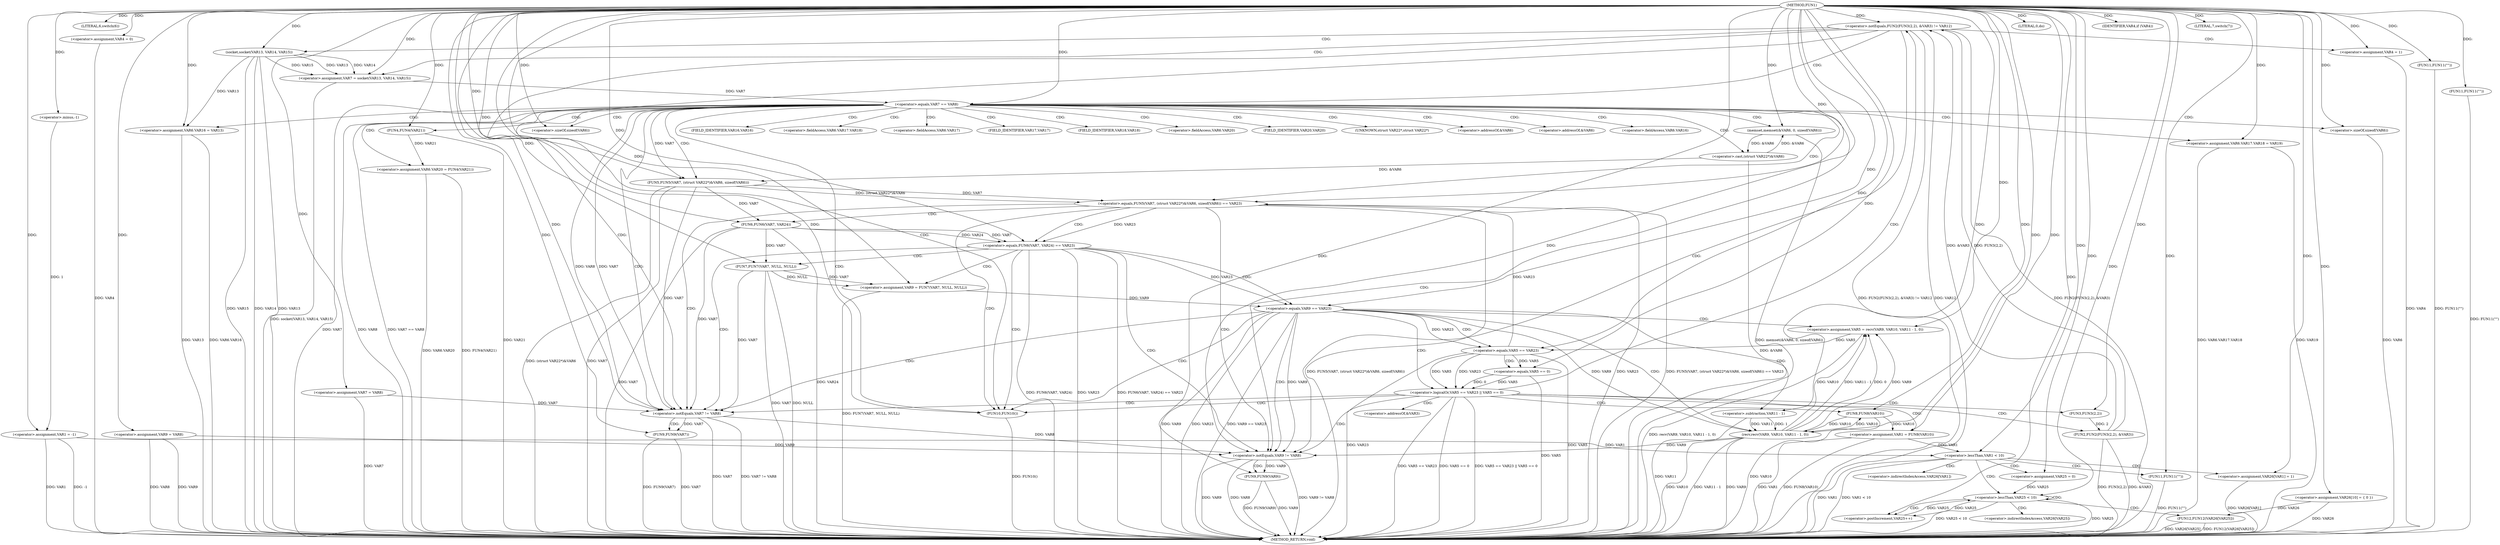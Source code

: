 digraph FUN1 {  
"1000100" [label = "(METHOD,FUN1)" ]
"1000302" [label = "(METHOD_RETURN,void)" ]
"1000103" [label = "(<operator>.assignment,VAR1 = -1)" ]
"1000105" [label = "(<operator>.minus,-1)" ]
"1000108" [label = "(LITERAL,6,switch(6))" ]
"1000114" [label = "(<operator>.assignment,VAR4 = 0)" ]
"1000120" [label = "(<operator>.assignment,VAR7 = VAR8)" ]
"1000124" [label = "(<operator>.assignment,VAR9 = VAR8)" ]
"1000131" [label = "(<operator>.notEquals,FUN2(FUN3(2,2), &VAR3) != VAR12)" ]
"1000132" [label = "(FUN2,FUN2(FUN3(2,2), &VAR3))" ]
"1000133" [label = "(FUN3,FUN3(2,2))" ]
"1000141" [label = "(<operator>.assignment,VAR4 = 1)" ]
"1000144" [label = "(<operator>.assignment,VAR7 = socket(VAR13, VAR14, VAR15))" ]
"1000146" [label = "(socket,socket(VAR13, VAR14, VAR15))" ]
"1000151" [label = "(<operator>.equals,VAR7 == VAR8)" ]
"1000156" [label = "(memset,memset(&VAR6, 0, sizeof(VAR6)))" ]
"1000160" [label = "(<operator>.sizeOf,sizeof(VAR6))" ]
"1000162" [label = "(<operator>.assignment,VAR6.VAR16 = VAR13)" ]
"1000167" [label = "(<operator>.assignment,VAR6.VAR17.VAR18 = VAR19)" ]
"1000174" [label = "(<operator>.assignment,VAR6.VAR20 = FUN4(VAR21))" ]
"1000178" [label = "(FUN4,FUN4(VAR21))" ]
"1000181" [label = "(<operator>.equals,FUN5(VAR7, (struct VAR22*)&VAR6, sizeof(VAR6)) == VAR23)" ]
"1000182" [label = "(FUN5,FUN5(VAR7, (struct VAR22*)&VAR6, sizeof(VAR6)))" ]
"1000184" [label = "(<operator>.cast,(struct VAR22*)&VAR6)" ]
"1000188" [label = "(<operator>.sizeOf,sizeof(VAR6))" ]
"1000194" [label = "(<operator>.equals,FUN6(VAR7, VAR24) == VAR23)" ]
"1000195" [label = "(FUN6,FUN6(VAR7, VAR24))" ]
"1000201" [label = "(<operator>.assignment,VAR9 = FUN7(VAR7, NULL, NULL))" ]
"1000203" [label = "(FUN7,FUN7(VAR7, NULL, NULL))" ]
"1000208" [label = "(<operator>.equals,VAR9 == VAR23)" ]
"1000213" [label = "(<operator>.assignment,VAR5 = recv(VAR9, VAR10, VAR11 - 1, 0))" ]
"1000215" [label = "(recv,recv(VAR9, VAR10, VAR11 - 1, 0))" ]
"1000218" [label = "(<operator>.subtraction,VAR11 - 1)" ]
"1000223" [label = "(<operator>.logicalOr,VAR5 == VAR23 || VAR5 == 0)" ]
"1000224" [label = "(<operator>.equals,VAR5 == VAR23)" ]
"1000227" [label = "(<operator>.equals,VAR5 == 0)" ]
"1000232" [label = "(<operator>.assignment,VAR1 = FUN8(VAR10))" ]
"1000234" [label = "(FUN8,FUN8(VAR10))" ]
"1000236" [label = "(LITERAL,0,do)" ]
"1000238" [label = "(<operator>.notEquals,VAR7 != VAR8)" ]
"1000242" [label = "(FUN9,FUN9(VAR7))" ]
"1000245" [label = "(<operator>.notEquals,VAR9 != VAR8)" ]
"1000249" [label = "(FUN9,FUN9(VAR9))" ]
"1000252" [label = "(IDENTIFIER,VAR4,if (VAR4))" ]
"1000254" [label = "(FUN10,FUN10())" ]
"1000257" [label = "(FUN11,FUN11(\"\"))" ]
"1000261" [label = "(LITERAL,7,switch(7))" ]
"1000267" [label = "(<operator>.assignment,VAR26[10] = { 0 })" ]
"1000270" [label = "(<operator>.lessThan,VAR1 < 10)" ]
"1000274" [label = "(<operator>.assignment,VAR26[VAR1] = 1)" ]
"1000280" [label = "(<operator>.assignment,VAR25 = 0)" ]
"1000283" [label = "(<operator>.lessThan,VAR25 < 10)" ]
"1000286" [label = "(<operator>.postIncrement,VAR25++)" ]
"1000289" [label = "(FUN12,FUN12(VAR26[VAR25]))" ]
"1000295" [label = "(FUN11,FUN11(\"\"))" ]
"1000299" [label = "(FUN11,FUN11(\"\"))" ]
"1000136" [label = "(<operator>.addressOf,&VAR3)" ]
"1000157" [label = "(<operator>.addressOf,&VAR6)" ]
"1000163" [label = "(<operator>.fieldAccess,VAR6.VAR16)" ]
"1000165" [label = "(FIELD_IDENTIFIER,VAR16,VAR16)" ]
"1000168" [label = "(<operator>.fieldAccess,VAR6.VAR17.VAR18)" ]
"1000169" [label = "(<operator>.fieldAccess,VAR6.VAR17)" ]
"1000171" [label = "(FIELD_IDENTIFIER,VAR17,VAR17)" ]
"1000172" [label = "(FIELD_IDENTIFIER,VAR18,VAR18)" ]
"1000175" [label = "(<operator>.fieldAccess,VAR6.VAR20)" ]
"1000177" [label = "(FIELD_IDENTIFIER,VAR20,VAR20)" ]
"1000185" [label = "(UNKNOWN,struct VAR22*,struct VAR22*)" ]
"1000186" [label = "(<operator>.addressOf,&VAR6)" ]
"1000275" [label = "(<operator>.indirectIndexAccess,VAR26[VAR1])" ]
"1000290" [label = "(<operator>.indirectIndexAccess,VAR26[VAR25])" ]
  "1000215" -> "1000302"  [ label = "DDG: VAR9"] 
  "1000181" -> "1000302"  [ label = "DDG: FUN5(VAR7, (struct VAR22*)&VAR6, sizeof(VAR6)) == VAR23"] 
  "1000151" -> "1000302"  [ label = "DDG: VAR8"] 
  "1000132" -> "1000302"  [ label = "DDG: FUN3(2,2)"] 
  "1000181" -> "1000302"  [ label = "DDG: FUN5(VAR7, (struct VAR22*)&VAR6, sizeof(VAR6))"] 
  "1000174" -> "1000302"  [ label = "DDG: FUN4(VAR21)"] 
  "1000167" -> "1000302"  [ label = "DDG: VAR6.VAR17.VAR18"] 
  "1000184" -> "1000302"  [ label = "DDG: &VAR6"] 
  "1000124" -> "1000302"  [ label = "DDG: VAR8"] 
  "1000141" -> "1000302"  [ label = "DDG: VAR4"] 
  "1000224" -> "1000302"  [ label = "DDG: VAR5"] 
  "1000124" -> "1000302"  [ label = "DDG: VAR9"] 
  "1000194" -> "1000302"  [ label = "DDG: FUN6(VAR7, VAR24) == VAR23"] 
  "1000223" -> "1000302"  [ label = "DDG: VAR5 == 0"] 
  "1000223" -> "1000302"  [ label = "DDG: VAR5 == VAR23 || VAR5 == 0"] 
  "1000208" -> "1000302"  [ label = "DDG: VAR9"] 
  "1000283" -> "1000302"  [ label = "DDG: VAR25"] 
  "1000208" -> "1000302"  [ label = "DDG: VAR23"] 
  "1000151" -> "1000302"  [ label = "DDG: VAR7 == VAR8"] 
  "1000232" -> "1000302"  [ label = "DDG: VAR1"] 
  "1000238" -> "1000302"  [ label = "DDG: VAR7"] 
  "1000274" -> "1000302"  [ label = "DDG: VAR26[VAR1]"] 
  "1000289" -> "1000302"  [ label = "DDG: VAR26[VAR25]"] 
  "1000234" -> "1000302"  [ label = "DDG: VAR10"] 
  "1000181" -> "1000302"  [ label = "DDG: VAR23"] 
  "1000178" -> "1000302"  [ label = "DDG: VAR21"] 
  "1000103" -> "1000302"  [ label = "DDG: VAR1"] 
  "1000103" -> "1000302"  [ label = "DDG: -1"] 
  "1000224" -> "1000302"  [ label = "DDG: VAR23"] 
  "1000299" -> "1000302"  [ label = "DDG: FUN11(\"\")"] 
  "1000218" -> "1000302"  [ label = "DDG: VAR11"] 
  "1000215" -> "1000302"  [ label = "DDG: VAR10"] 
  "1000227" -> "1000302"  [ label = "DDG: VAR5"] 
  "1000254" -> "1000302"  [ label = "DDG: FUN10()"] 
  "1000188" -> "1000302"  [ label = "DDG: VAR6"] 
  "1000238" -> "1000302"  [ label = "DDG: VAR7 != VAR8"] 
  "1000203" -> "1000302"  [ label = "DDG: NULL"] 
  "1000131" -> "1000302"  [ label = "DDG: FUN2(FUN3(2,2), &VAR3)"] 
  "1000162" -> "1000302"  [ label = "DDG: VAR13"] 
  "1000194" -> "1000302"  [ label = "DDG: FUN6(VAR7, VAR24)"] 
  "1000182" -> "1000302"  [ label = "DDG: (struct VAR22*)&VAR6"] 
  "1000151" -> "1000302"  [ label = "DDG: VAR7"] 
  "1000267" -> "1000302"  [ label = "DDG: VAR26"] 
  "1000289" -> "1000302"  [ label = "DDG: FUN12(VAR26[VAR25])"] 
  "1000120" -> "1000302"  [ label = "DDG: VAR7"] 
  "1000215" -> "1000302"  [ label = "DDG: VAR11 - 1"] 
  "1000201" -> "1000302"  [ label = "DDG: FUN7(VAR7, NULL, NULL)"] 
  "1000114" -> "1000302"  [ label = "DDG: VAR4"] 
  "1000208" -> "1000302"  [ label = "DDG: VAR9 == VAR23"] 
  "1000146" -> "1000302"  [ label = "DDG: VAR15"] 
  "1000146" -> "1000302"  [ label = "DDG: VAR14"] 
  "1000295" -> "1000302"  [ label = "DDG: FUN11(\"\")"] 
  "1000195" -> "1000302"  [ label = "DDG: VAR24"] 
  "1000167" -> "1000302"  [ label = "DDG: VAR19"] 
  "1000232" -> "1000302"  [ label = "DDG: FUN8(VAR10)"] 
  "1000132" -> "1000302"  [ label = "DDG: &VAR3"] 
  "1000242" -> "1000302"  [ label = "DDG: FUN9(VAR7)"] 
  "1000213" -> "1000302"  [ label = "DDG: recv(VAR9, VAR10, VAR11 - 1, 0)"] 
  "1000270" -> "1000302"  [ label = "DDG: VAR1 < 10"] 
  "1000257" -> "1000302"  [ label = "DDG: FUN11(\"\")"] 
  "1000156" -> "1000302"  [ label = "DDG: memset(&VAR6, 0, sizeof(VAR6))"] 
  "1000249" -> "1000302"  [ label = "DDG: VAR9"] 
  "1000131" -> "1000302"  [ label = "DDG: VAR12"] 
  "1000245" -> "1000302"  [ label = "DDG: VAR9 != VAR8"] 
  "1000162" -> "1000302"  [ label = "DDG: VAR6.VAR16"] 
  "1000195" -> "1000302"  [ label = "DDG: VAR7"] 
  "1000245" -> "1000302"  [ label = "DDG: VAR9"] 
  "1000283" -> "1000302"  [ label = "DDG: VAR25 < 10"] 
  "1000144" -> "1000302"  [ label = "DDG: socket(VAR13, VAR14, VAR15)"] 
  "1000146" -> "1000302"  [ label = "DDG: VAR13"] 
  "1000270" -> "1000302"  [ label = "DDG: VAR1"] 
  "1000182" -> "1000302"  [ label = "DDG: VAR7"] 
  "1000242" -> "1000302"  [ label = "DDG: VAR7"] 
  "1000174" -> "1000302"  [ label = "DDG: VAR6.VAR20"] 
  "1000245" -> "1000302"  [ label = "DDG: VAR8"] 
  "1000249" -> "1000302"  [ label = "DDG: FUN9(VAR9)"] 
  "1000223" -> "1000302"  [ label = "DDG: VAR5 == VAR23"] 
  "1000131" -> "1000302"  [ label = "DDG: FUN2(FUN3(2,2), &VAR3) != VAR12"] 
  "1000203" -> "1000302"  [ label = "DDG: VAR7"] 
  "1000194" -> "1000302"  [ label = "DDG: VAR23"] 
  "1000105" -> "1000103"  [ label = "DDG: 1"] 
  "1000100" -> "1000103"  [ label = "DDG: "] 
  "1000100" -> "1000105"  [ label = "DDG: "] 
  "1000100" -> "1000108"  [ label = "DDG: "] 
  "1000100" -> "1000114"  [ label = "DDG: "] 
  "1000100" -> "1000120"  [ label = "DDG: "] 
  "1000100" -> "1000124"  [ label = "DDG: "] 
  "1000132" -> "1000131"  [ label = "DDG: FUN3(2,2)"] 
  "1000132" -> "1000131"  [ label = "DDG: &VAR3"] 
  "1000133" -> "1000132"  [ label = "DDG: 2"] 
  "1000100" -> "1000133"  [ label = "DDG: "] 
  "1000100" -> "1000131"  [ label = "DDG: "] 
  "1000100" -> "1000141"  [ label = "DDG: "] 
  "1000146" -> "1000144"  [ label = "DDG: VAR13"] 
  "1000146" -> "1000144"  [ label = "DDG: VAR14"] 
  "1000146" -> "1000144"  [ label = "DDG: VAR15"] 
  "1000100" -> "1000144"  [ label = "DDG: "] 
  "1000100" -> "1000146"  [ label = "DDG: "] 
  "1000144" -> "1000151"  [ label = "DDG: VAR7"] 
  "1000100" -> "1000151"  [ label = "DDG: "] 
  "1000184" -> "1000156"  [ label = "DDG: &VAR6"] 
  "1000100" -> "1000156"  [ label = "DDG: "] 
  "1000100" -> "1000160"  [ label = "DDG: "] 
  "1000146" -> "1000162"  [ label = "DDG: VAR13"] 
  "1000100" -> "1000162"  [ label = "DDG: "] 
  "1000100" -> "1000167"  [ label = "DDG: "] 
  "1000178" -> "1000174"  [ label = "DDG: VAR21"] 
  "1000100" -> "1000178"  [ label = "DDG: "] 
  "1000182" -> "1000181"  [ label = "DDG: VAR7"] 
  "1000182" -> "1000181"  [ label = "DDG: (struct VAR22*)&VAR6"] 
  "1000151" -> "1000182"  [ label = "DDG: VAR7"] 
  "1000100" -> "1000182"  [ label = "DDG: "] 
  "1000184" -> "1000182"  [ label = "DDG: &VAR6"] 
  "1000156" -> "1000184"  [ label = "DDG: &VAR6"] 
  "1000100" -> "1000188"  [ label = "DDG: "] 
  "1000224" -> "1000181"  [ label = "DDG: VAR23"] 
  "1000100" -> "1000181"  [ label = "DDG: "] 
  "1000195" -> "1000194"  [ label = "DDG: VAR7"] 
  "1000195" -> "1000194"  [ label = "DDG: VAR24"] 
  "1000182" -> "1000195"  [ label = "DDG: VAR7"] 
  "1000100" -> "1000195"  [ label = "DDG: "] 
  "1000181" -> "1000194"  [ label = "DDG: VAR23"] 
  "1000100" -> "1000194"  [ label = "DDG: "] 
  "1000203" -> "1000201"  [ label = "DDG: VAR7"] 
  "1000203" -> "1000201"  [ label = "DDG: NULL"] 
  "1000100" -> "1000201"  [ label = "DDG: "] 
  "1000195" -> "1000203"  [ label = "DDG: VAR7"] 
  "1000100" -> "1000203"  [ label = "DDG: "] 
  "1000201" -> "1000208"  [ label = "DDG: VAR9"] 
  "1000100" -> "1000208"  [ label = "DDG: "] 
  "1000194" -> "1000208"  [ label = "DDG: VAR23"] 
  "1000215" -> "1000213"  [ label = "DDG: VAR9"] 
  "1000215" -> "1000213"  [ label = "DDG: VAR10"] 
  "1000215" -> "1000213"  [ label = "DDG: VAR11 - 1"] 
  "1000215" -> "1000213"  [ label = "DDG: 0"] 
  "1000100" -> "1000213"  [ label = "DDG: "] 
  "1000208" -> "1000215"  [ label = "DDG: VAR9"] 
  "1000100" -> "1000215"  [ label = "DDG: "] 
  "1000234" -> "1000215"  [ label = "DDG: VAR10"] 
  "1000218" -> "1000215"  [ label = "DDG: VAR11"] 
  "1000218" -> "1000215"  [ label = "DDG: 1"] 
  "1000100" -> "1000218"  [ label = "DDG: "] 
  "1000224" -> "1000223"  [ label = "DDG: VAR5"] 
  "1000224" -> "1000223"  [ label = "DDG: VAR23"] 
  "1000213" -> "1000224"  [ label = "DDG: VAR5"] 
  "1000100" -> "1000224"  [ label = "DDG: "] 
  "1000208" -> "1000224"  [ label = "DDG: VAR23"] 
  "1000227" -> "1000223"  [ label = "DDG: VAR5"] 
  "1000227" -> "1000223"  [ label = "DDG: 0"] 
  "1000224" -> "1000227"  [ label = "DDG: VAR5"] 
  "1000100" -> "1000227"  [ label = "DDG: "] 
  "1000234" -> "1000232"  [ label = "DDG: VAR10"] 
  "1000100" -> "1000232"  [ label = "DDG: "] 
  "1000215" -> "1000234"  [ label = "DDG: VAR10"] 
  "1000100" -> "1000234"  [ label = "DDG: "] 
  "1000100" -> "1000236"  [ label = "DDG: "] 
  "1000151" -> "1000238"  [ label = "DDG: VAR7"] 
  "1000120" -> "1000238"  [ label = "DDG: VAR7"] 
  "1000195" -> "1000238"  [ label = "DDG: VAR7"] 
  "1000182" -> "1000238"  [ label = "DDG: VAR7"] 
  "1000203" -> "1000238"  [ label = "DDG: VAR7"] 
  "1000100" -> "1000238"  [ label = "DDG: "] 
  "1000151" -> "1000238"  [ label = "DDG: VAR8"] 
  "1000238" -> "1000242"  [ label = "DDG: VAR7"] 
  "1000100" -> "1000242"  [ label = "DDG: "] 
  "1000124" -> "1000245"  [ label = "DDG: VAR9"] 
  "1000208" -> "1000245"  [ label = "DDG: VAR9"] 
  "1000215" -> "1000245"  [ label = "DDG: VAR9"] 
  "1000100" -> "1000245"  [ label = "DDG: "] 
  "1000238" -> "1000245"  [ label = "DDG: VAR8"] 
  "1000245" -> "1000249"  [ label = "DDG: VAR9"] 
  "1000100" -> "1000249"  [ label = "DDG: "] 
  "1000100" -> "1000252"  [ label = "DDG: "] 
  "1000100" -> "1000254"  [ label = "DDG: "] 
  "1000100" -> "1000257"  [ label = "DDG: "] 
  "1000100" -> "1000261"  [ label = "DDG: "] 
  "1000100" -> "1000267"  [ label = "DDG: "] 
  "1000232" -> "1000270"  [ label = "DDG: VAR1"] 
  "1000103" -> "1000270"  [ label = "DDG: VAR1"] 
  "1000100" -> "1000270"  [ label = "DDG: "] 
  "1000100" -> "1000274"  [ label = "DDG: "] 
  "1000100" -> "1000280"  [ label = "DDG: "] 
  "1000286" -> "1000283"  [ label = "DDG: VAR25"] 
  "1000280" -> "1000283"  [ label = "DDG: VAR25"] 
  "1000100" -> "1000283"  [ label = "DDG: "] 
  "1000283" -> "1000286"  [ label = "DDG: VAR25"] 
  "1000100" -> "1000286"  [ label = "DDG: "] 
  "1000267" -> "1000289"  [ label = "DDG: VAR26"] 
  "1000100" -> "1000295"  [ label = "DDG: "] 
  "1000100" -> "1000299"  [ label = "DDG: "] 
  "1000131" -> "1000141"  [ label = "CDG: "] 
  "1000131" -> "1000144"  [ label = "CDG: "] 
  "1000131" -> "1000151"  [ label = "CDG: "] 
  "1000131" -> "1000146"  [ label = "CDG: "] 
  "1000131" -> "1000238"  [ label = "CDG: "] 
  "1000131" -> "1000245"  [ label = "CDG: "] 
  "1000131" -> "1000254"  [ label = "CDG: "] 
  "1000151" -> "1000174"  [ label = "CDG: "] 
  "1000151" -> "1000156"  [ label = "CDG: "] 
  "1000151" -> "1000182"  [ label = "CDG: "] 
  "1000151" -> "1000165"  [ label = "CDG: "] 
  "1000151" -> "1000157"  [ label = "CDG: "] 
  "1000151" -> "1000188"  [ label = "CDG: "] 
  "1000151" -> "1000167"  [ label = "CDG: "] 
  "1000151" -> "1000175"  [ label = "CDG: "] 
  "1000151" -> "1000160"  [ label = "CDG: "] 
  "1000151" -> "1000185"  [ label = "CDG: "] 
  "1000151" -> "1000186"  [ label = "CDG: "] 
  "1000151" -> "1000172"  [ label = "CDG: "] 
  "1000151" -> "1000169"  [ label = "CDG: "] 
  "1000151" -> "1000163"  [ label = "CDG: "] 
  "1000151" -> "1000168"  [ label = "CDG: "] 
  "1000151" -> "1000178"  [ label = "CDG: "] 
  "1000151" -> "1000171"  [ label = "CDG: "] 
  "1000151" -> "1000184"  [ label = "CDG: "] 
  "1000151" -> "1000177"  [ label = "CDG: "] 
  "1000151" -> "1000162"  [ label = "CDG: "] 
  "1000151" -> "1000181"  [ label = "CDG: "] 
  "1000151" -> "1000238"  [ label = "CDG: "] 
  "1000151" -> "1000245"  [ label = "CDG: "] 
  "1000151" -> "1000254"  [ label = "CDG: "] 
  "1000181" -> "1000194"  [ label = "CDG: "] 
  "1000181" -> "1000195"  [ label = "CDG: "] 
  "1000181" -> "1000238"  [ label = "CDG: "] 
  "1000181" -> "1000245"  [ label = "CDG: "] 
  "1000181" -> "1000254"  [ label = "CDG: "] 
  "1000194" -> "1000208"  [ label = "CDG: "] 
  "1000194" -> "1000201"  [ label = "CDG: "] 
  "1000194" -> "1000203"  [ label = "CDG: "] 
  "1000194" -> "1000238"  [ label = "CDG: "] 
  "1000194" -> "1000245"  [ label = "CDG: "] 
  "1000194" -> "1000254"  [ label = "CDG: "] 
  "1000208" -> "1000224"  [ label = "CDG: "] 
  "1000208" -> "1000213"  [ label = "CDG: "] 
  "1000208" -> "1000215"  [ label = "CDG: "] 
  "1000208" -> "1000218"  [ label = "CDG: "] 
  "1000208" -> "1000223"  [ label = "CDG: "] 
  "1000208" -> "1000238"  [ label = "CDG: "] 
  "1000208" -> "1000245"  [ label = "CDG: "] 
  "1000208" -> "1000254"  [ label = "CDG: "] 
  "1000223" -> "1000232"  [ label = "CDG: "] 
  "1000223" -> "1000234"  [ label = "CDG: "] 
  "1000223" -> "1000238"  [ label = "CDG: "] 
  "1000223" -> "1000133"  [ label = "CDG: "] 
  "1000223" -> "1000132"  [ label = "CDG: "] 
  "1000223" -> "1000245"  [ label = "CDG: "] 
  "1000223" -> "1000136"  [ label = "CDG: "] 
  "1000223" -> "1000131"  [ label = "CDG: "] 
  "1000223" -> "1000254"  [ label = "CDG: "] 
  "1000224" -> "1000227"  [ label = "CDG: "] 
  "1000238" -> "1000242"  [ label = "CDG: "] 
  "1000245" -> "1000249"  [ label = "CDG: "] 
  "1000270" -> "1000274"  [ label = "CDG: "] 
  "1000270" -> "1000295"  [ label = "CDG: "] 
  "1000270" -> "1000283"  [ label = "CDG: "] 
  "1000270" -> "1000280"  [ label = "CDG: "] 
  "1000270" -> "1000275"  [ label = "CDG: "] 
  "1000283" -> "1000289"  [ label = "CDG: "] 
  "1000283" -> "1000286"  [ label = "CDG: "] 
  "1000283" -> "1000290"  [ label = "CDG: "] 
  "1000283" -> "1000283"  [ label = "CDG: "] 
}
